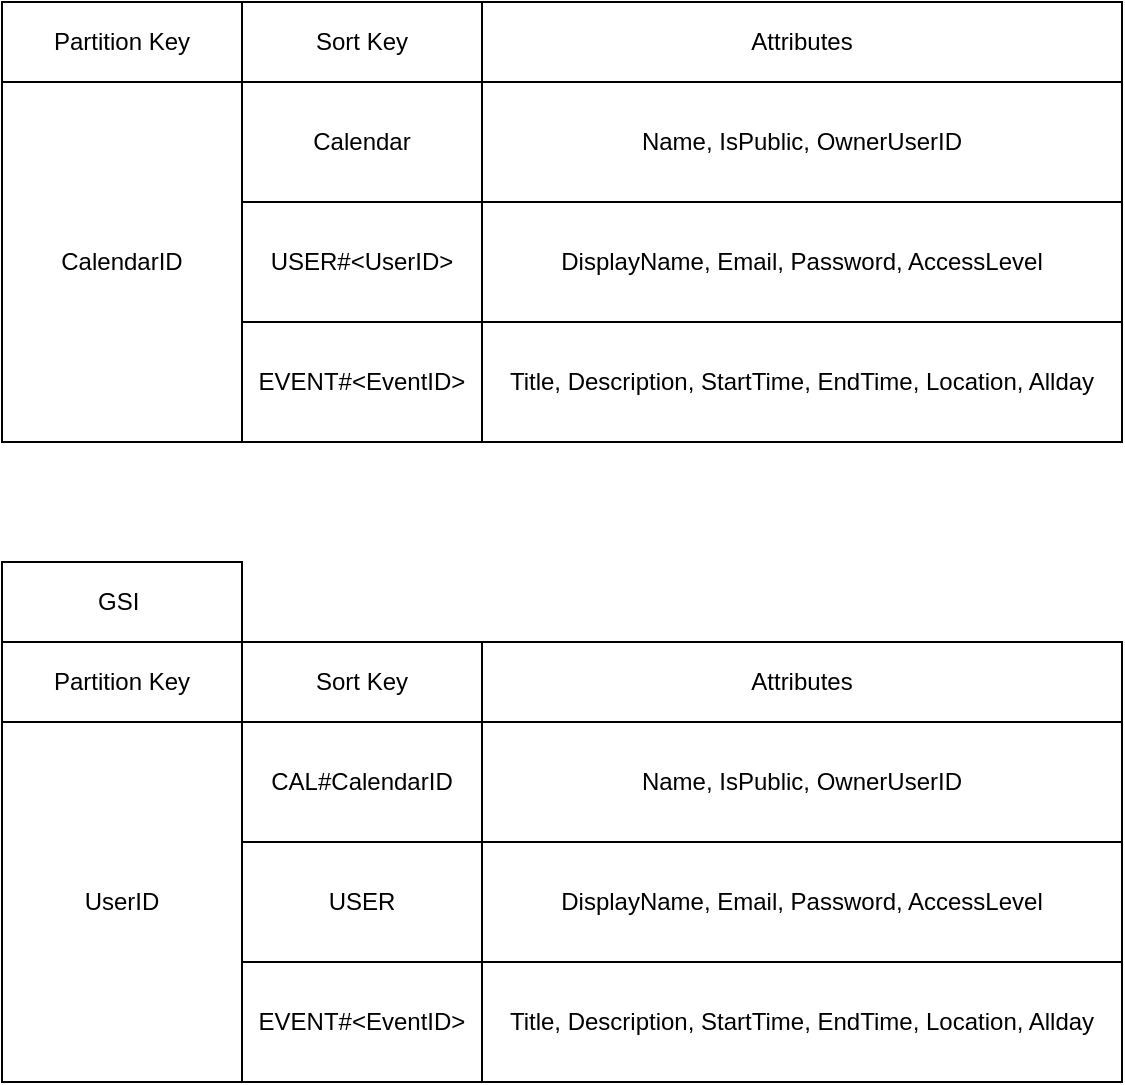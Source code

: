 <mxfile>
    <diagram id="VXxlya9nV0rqkrs9g2AK" name="ページ1">
        <mxGraphModel dx="112" dy="827" grid="1" gridSize="10" guides="1" tooltips="1" connect="1" arrows="1" fold="1" page="1" pageScale="1" pageWidth="827" pageHeight="1169" math="0" shadow="0">
            <root>
                <mxCell id="0"/>
                <mxCell id="1" parent="0"/>
                <mxCell id="112" value="Partition Key" style="rounded=0;whiteSpace=wrap;html=1;" parent="1" vertex="1">
                    <mxGeometry x="80" y="240" width="120" height="40" as="geometry"/>
                </mxCell>
                <mxCell id="113" value="CalendarID" style="rounded=0;whiteSpace=wrap;html=1;" parent="1" vertex="1">
                    <mxGeometry x="80" y="280" width="120" height="180" as="geometry"/>
                </mxCell>
                <mxCell id="114" value="Sort Key" style="rounded=0;whiteSpace=wrap;html=1;" parent="1" vertex="1">
                    <mxGeometry x="200" y="240" width="120" height="40" as="geometry"/>
                </mxCell>
                <mxCell id="115" value="USER#&amp;lt;UserID&amp;gt;" style="rounded=0;whiteSpace=wrap;html=1;" parent="1" vertex="1">
                    <mxGeometry x="200" y="340" width="120" height="60" as="geometry"/>
                </mxCell>
                <mxCell id="116" value="EVENT#&amp;lt;EventID&amp;gt;" style="rounded=0;whiteSpace=wrap;html=1;" parent="1" vertex="1">
                    <mxGeometry x="200" y="400" width="120" height="60" as="geometry"/>
                </mxCell>
                <mxCell id="117" value="Calendar" style="rounded=0;whiteSpace=wrap;html=1;" parent="1" vertex="1">
                    <mxGeometry x="200" y="280" width="120" height="60" as="geometry"/>
                </mxCell>
                <mxCell id="122" value="Attributes" style="rounded=0;whiteSpace=wrap;html=1;" parent="1" vertex="1">
                    <mxGeometry x="320" y="240" width="320" height="40" as="geometry"/>
                </mxCell>
                <mxCell id="123" value="Name, IsPublic, OwnerUserID" style="rounded=0;whiteSpace=wrap;html=1;" parent="1" vertex="1">
                    <mxGeometry x="320" y="280" width="320" height="60" as="geometry"/>
                </mxCell>
                <mxCell id="124" value="DisplayName, Email, Password, AccessLevel" style="rounded=0;whiteSpace=wrap;html=1;" parent="1" vertex="1">
                    <mxGeometry x="320" y="340" width="320" height="60" as="geometry"/>
                </mxCell>
                <mxCell id="125" value="Title, Description, StartTime, EndTime, Location, Allday" style="rounded=0;whiteSpace=wrap;html=1;" parent="1" vertex="1">
                    <mxGeometry x="320" y="400" width="320" height="60" as="geometry"/>
                </mxCell>
                <mxCell id="126" value="Partition Key" style="rounded=0;whiteSpace=wrap;html=1;" parent="1" vertex="1">
                    <mxGeometry x="80" y="560" width="120" height="40" as="geometry"/>
                </mxCell>
                <mxCell id="127" value="UserID" style="rounded=0;whiteSpace=wrap;html=1;" parent="1" vertex="1">
                    <mxGeometry x="80" y="600" width="120" height="180" as="geometry"/>
                </mxCell>
                <mxCell id="128" value="Sort Key" style="rounded=0;whiteSpace=wrap;html=1;" parent="1" vertex="1">
                    <mxGeometry x="200" y="560" width="120" height="40" as="geometry"/>
                </mxCell>
                <mxCell id="129" value="USER" style="rounded=0;whiteSpace=wrap;html=1;" parent="1" vertex="1">
                    <mxGeometry x="200" y="660" width="120" height="60" as="geometry"/>
                </mxCell>
                <mxCell id="130" value="EVENT#&amp;lt;EventID&amp;gt;" style="rounded=0;whiteSpace=wrap;html=1;" parent="1" vertex="1">
                    <mxGeometry x="200" y="720" width="120" height="60" as="geometry"/>
                </mxCell>
                <mxCell id="131" value="CAL#CalendarID" style="rounded=0;whiteSpace=wrap;html=1;" parent="1" vertex="1">
                    <mxGeometry x="200" y="600" width="120" height="60" as="geometry"/>
                </mxCell>
                <mxCell id="132" value="Attributes" style="rounded=0;whiteSpace=wrap;html=1;" parent="1" vertex="1">
                    <mxGeometry x="320" y="560" width="320" height="40" as="geometry"/>
                </mxCell>
                <mxCell id="133" value="Name, IsPublic, OwnerUserID" style="rounded=0;whiteSpace=wrap;html=1;" parent="1" vertex="1">
                    <mxGeometry x="320" y="600" width="320" height="60" as="geometry"/>
                </mxCell>
                <mxCell id="134" value="DisplayName, Email, Password, AccessLevel" style="rounded=0;whiteSpace=wrap;html=1;" parent="1" vertex="1">
                    <mxGeometry x="320" y="660" width="320" height="60" as="geometry"/>
                </mxCell>
                <mxCell id="135" value="Title, Description, StartTime, EndTime, Location, Allday" style="rounded=0;whiteSpace=wrap;html=1;" parent="1" vertex="1">
                    <mxGeometry x="320" y="720" width="320" height="60" as="geometry"/>
                </mxCell>
                <mxCell id="136" value="GSI&amp;nbsp;" style="rounded=0;whiteSpace=wrap;html=1;" parent="1" vertex="1">
                    <mxGeometry x="80" y="520" width="120" height="40" as="geometry"/>
                </mxCell>
            </root>
        </mxGraphModel>
    </diagram>
</mxfile>